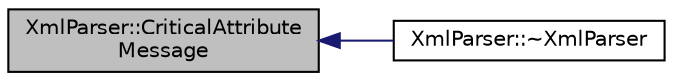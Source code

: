 digraph "XmlParser::CriticalAttributeMessage"
{
  edge [fontname="Helvetica",fontsize="10",labelfontname="Helvetica",labelfontsize="10"];
  node [fontname="Helvetica",fontsize="10",shape=record];
  rankdir="LR";
  Node1 [label="XmlParser::CriticalAttribute\lMessage",height=0.2,width=0.4,color="black", fillcolor="grey75", style="filled", fontcolor="black"];
  Node1 -> Node2 [dir="back",color="midnightblue",fontsize="10",style="solid",fontname="Helvetica"];
  Node2 [label="XmlParser::~XmlParser",height=0.2,width=0.4,color="black", fillcolor="white", style="filled",URL="$d7/da7/class_xml_parser.html#afce213d7e5af7a0471bacdef7ec9b4cb",tooltip="Default Destructor. "];
}
